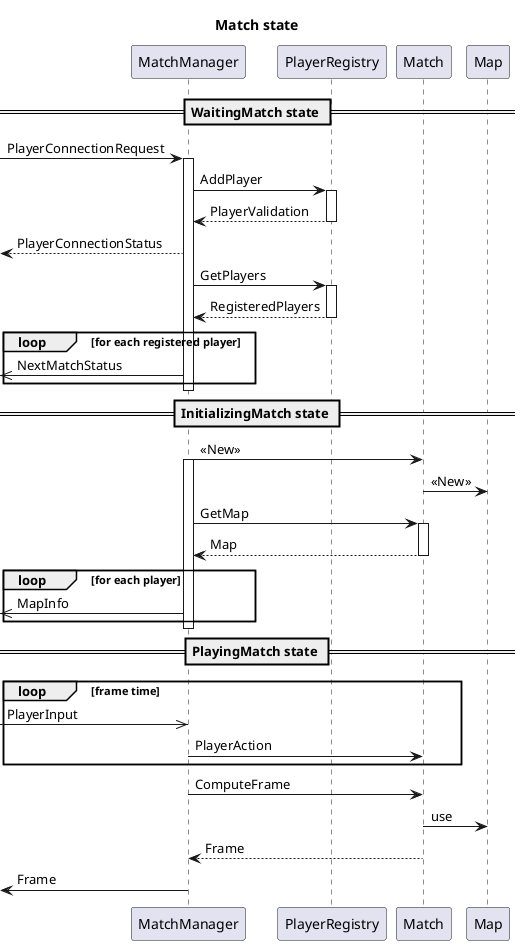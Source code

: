 @startuml

title Match state

== WaitingMatch state ==
[-> MatchManager : PlayerConnectionRequest
activate MatchManager
MatchManager -> PlayerRegistry : AddPlayer
activate PlayerRegistry
MatchManager <-- PlayerRegistry : PlayerValidation
deactivate PlayerRegistry
[<-- MatchManager : PlayerConnectionStatus

MatchManager -> PlayerRegistry : GetPlayers
activate PlayerRegistry
MatchManager <-- PlayerRegistry : RegisteredPlayers
deactivate PlayerRegistry
loop for each registered player
    [<<- MatchManager : NextMatchStatus
end
deactivate MatchManager

== InitializingMatch state ==
MatchManager -> Match : <<New>>
activate MatchManager
Match -> Map : <<New>>
MatchManager -> Match : GetMap
activate Match
MatchManager <-- Match : Map
deactivate Match
loop for each player
    [<<- MatchManager : MapInfo
end
deactivate MatchManager

== PlayingMatch state ==
loop frame time
    [->> MatchManager : PlayerInput
    MatchManager -> Match : PlayerAction
end
MatchManager -> Match : ComputeFrame
Match -> Map : use
MatchManager <-- Match : Frame
[<- MatchManager : Frame

@enduml
